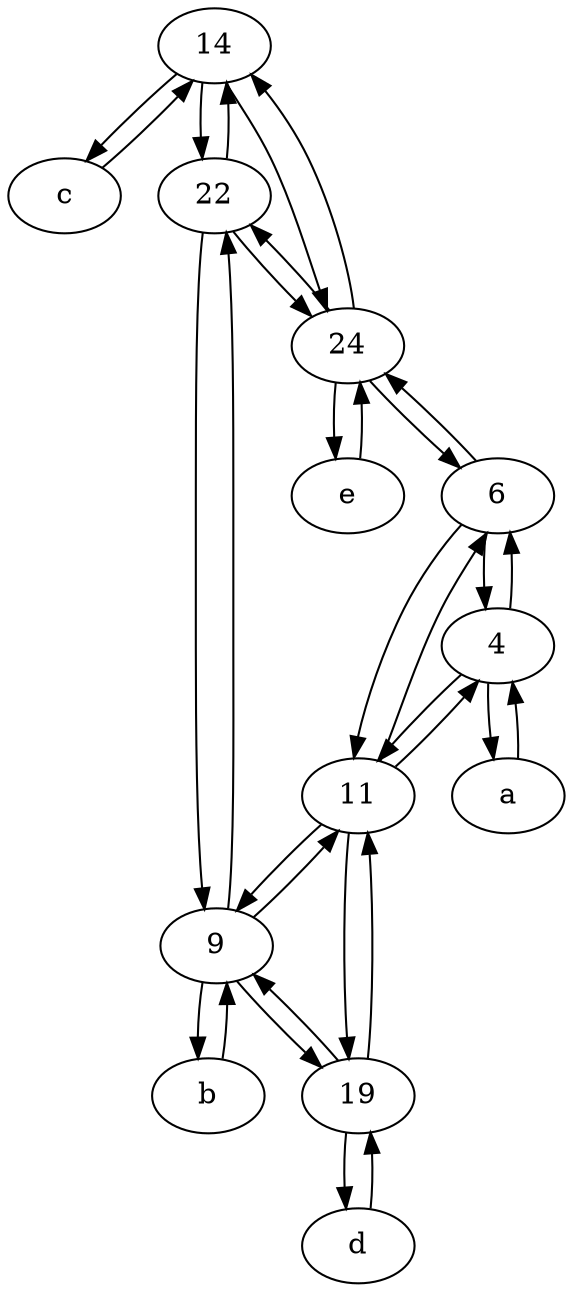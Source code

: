 digraph  {
	14;
	e [pos="30,50!"];
	9;
	c [pos="20,10!"];
	22;
	24;
	11;
	b [pos="50,20!"];
	4;
	6;
	19;
	a [pos="40,10!"];
	d [pos="20,30!"];
	9 -> 19;
	4 -> 6;
	6 -> 24;
	19 -> 9;
	e -> 24;
	14 -> c;
	9 -> 22;
	22 -> 9;
	a -> 4;
	6 -> 11;
	11 -> 9;
	14 -> 22;
	9 -> 11;
	11 -> 4;
	c -> 14;
	11 -> 6;
	b -> 9;
	4 -> 11;
	24 -> 14;
	4 -> a;
	22 -> 14;
	9 -> b;
	24 -> 22;
	24 -> 6;
	22 -> 24;
	19 -> 11;
	24 -> e;
	14 -> 24;
	6 -> 4;
	d -> 19;
	11 -> 19;
	19 -> d;

	}